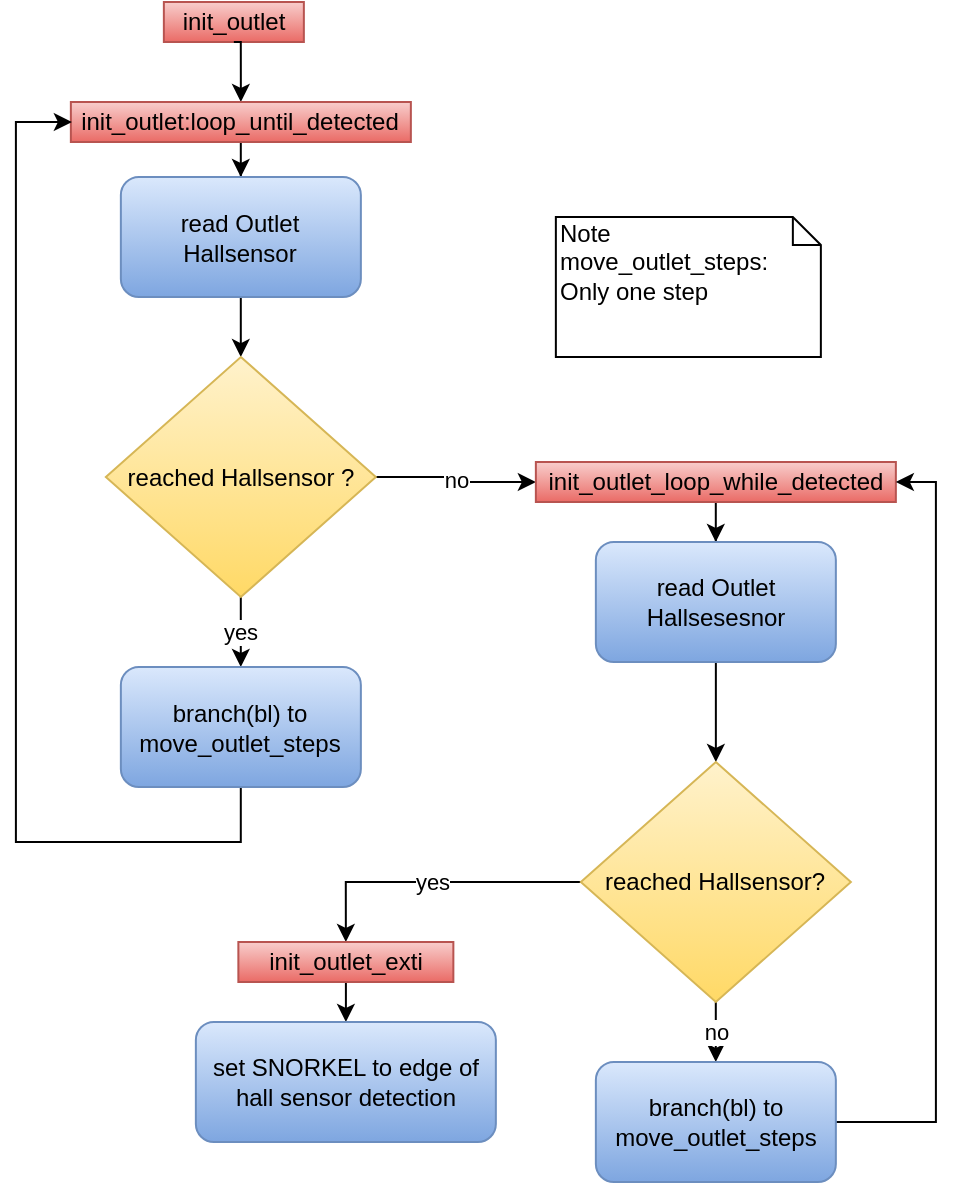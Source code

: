<mxfile version="12.7.8" type="device"><diagram id="k4cw5h_0fVER-fqyHs3r" name="Seite-1"><mxGraphModel dx="1051" dy="692" grid="1" gridSize="10" guides="1" tooltips="1" connect="1" arrows="1" fold="1" page="1" pageScale="1" pageWidth="827" pageHeight="1169" math="0" shadow="0"><root><mxCell id="0"/><mxCell id="1" parent="0"/><mxCell id="bH0xdWF9_3VZWs5E7WMI-22" value="init_outlet" style="text;html=1;strokeColor=#b85450;fillColor=#f8cecc;align=center;verticalAlign=middle;whiteSpace=wrap;rounded=0;gradientColor=#ea6b66;" parent="1" vertex="1"><mxGeometry x="103.93" y="20" width="70" height="20" as="geometry"/></mxCell><mxCell id="bH0xdWF9_3VZWs5E7WMI-47" style="edgeStyle=orthogonalEdgeStyle;rounded=0;orthogonalLoop=1;jettySize=auto;html=1;entryX=0.5;entryY=0;entryDx=0;entryDy=0;strokeColor=#000000;exitX=0.5;exitY=1;exitDx=0;exitDy=0;" parent="1" source="bH0xdWF9_3VZWs5E7WMI-22" target="bH0xdWF9_3VZWs5E7WMI-25" edge="1"><mxGeometry relative="1" as="geometry"><mxPoint x="142.43" y="20" as="sourcePoint"/></mxGeometry></mxCell><mxCell id="Q5EDchWXlVxzqWlxdXfL-11" value="" style="edgeStyle=orthogonalEdgeStyle;rounded=0;orthogonalLoop=1;jettySize=auto;html=1;" edge="1" parent="1" source="bH0xdWF9_3VZWs5E7WMI-25" target="bH0xdWF9_3VZWs5E7WMI-26"><mxGeometry relative="1" as="geometry"/></mxCell><mxCell id="bH0xdWF9_3VZWs5E7WMI-25" value="init_outlet:loop_until_detected" style="text;html=1;strokeColor=#b85450;fillColor=#f8cecc;align=center;verticalAlign=middle;whiteSpace=wrap;rounded=0;gradientColor=#ea6b66;" parent="1" vertex="1"><mxGeometry x="57.43" y="70" width="170" height="20" as="geometry"/></mxCell><mxCell id="bH0xdWF9_3VZWs5E7WMI-34" value="" style="edgeStyle=orthogonalEdgeStyle;rounded=0;orthogonalLoop=1;jettySize=auto;html=1;" parent="1" source="bH0xdWF9_3VZWs5E7WMI-26" target="bH0xdWF9_3VZWs5E7WMI-27" edge="1"><mxGeometry relative="1" as="geometry"/></mxCell><mxCell id="bH0xdWF9_3VZWs5E7WMI-26" value="read Outlet Hallsensor" style="rounded=1;whiteSpace=wrap;html=1;gradientColor=#7ea6e0;fillColor=#dae8fc;strokeColor=#6c8ebf;" parent="1" vertex="1"><mxGeometry x="82.43" y="107.5" width="120" height="60" as="geometry"/></mxCell><mxCell id="bH0xdWF9_3VZWs5E7WMI-29" value="no" style="edgeStyle=orthogonalEdgeStyle;rounded=0;orthogonalLoop=1;jettySize=auto;html=1;entryX=0;entryY=0.5;entryDx=0;entryDy=0;" parent="1" source="bH0xdWF9_3VZWs5E7WMI-27" target="bH0xdWF9_3VZWs5E7WMI-35" edge="1"><mxGeometry relative="1" as="geometry"><mxPoint x="247.43" y="260" as="targetPoint"/><Array as="points"/></mxGeometry></mxCell><mxCell id="bH0xdWF9_3VZWs5E7WMI-31" value="yes" style="edgeStyle=orthogonalEdgeStyle;rounded=0;orthogonalLoop=1;jettySize=auto;html=1;" parent="1" source="bH0xdWF9_3VZWs5E7WMI-27" target="bH0xdWF9_3VZWs5E7WMI-30" edge="1"><mxGeometry relative="1" as="geometry"/></mxCell><mxCell id="bH0xdWF9_3VZWs5E7WMI-27" value="reached Hallsensor ?" style="rhombus;whiteSpace=wrap;html=1;gradientColor=#ffd966;fillColor=#fff2cc;strokeColor=#d6b656;" parent="1" vertex="1"><mxGeometry x="74.93" y="197.5" width="135" height="120" as="geometry"/></mxCell><mxCell id="bH0xdWF9_3VZWs5E7WMI-33" value="" style="edgeStyle=orthogonalEdgeStyle;rounded=0;orthogonalLoop=1;jettySize=auto;html=1;" parent="1" source="bH0xdWF9_3VZWs5E7WMI-30" edge="1"><mxGeometry relative="1" as="geometry"><mxPoint x="57.93" y="80" as="targetPoint"/><Array as="points"><mxPoint x="141.93" y="440"/><mxPoint x="29.93" y="440"/><mxPoint x="29.93" y="80"/></Array></mxGeometry></mxCell><mxCell id="bH0xdWF9_3VZWs5E7WMI-30" value="branch(bl) to move_outlet_steps" style="rounded=1;whiteSpace=wrap;html=1;gradientColor=#7ea6e0;fillColor=#dae8fc;strokeColor=#6c8ebf;" parent="1" vertex="1"><mxGeometry x="82.43" y="352.5" width="120" height="60" as="geometry"/></mxCell><mxCell id="Q5EDchWXlVxzqWlxdXfL-10" value="" style="edgeStyle=orthogonalEdgeStyle;rounded=0;orthogonalLoop=1;jettySize=auto;html=1;" edge="1" parent="1" source="bH0xdWF9_3VZWs5E7WMI-35" target="bH0xdWF9_3VZWs5E7WMI-36"><mxGeometry relative="1" as="geometry"/></mxCell><mxCell id="bH0xdWF9_3VZWs5E7WMI-35" value="init_outlet_loop_while_detected" style="text;html=1;strokeColor=#b85450;fillColor=#f8cecc;align=center;verticalAlign=middle;whiteSpace=wrap;rounded=0;gradientColor=#ea6b66;" parent="1" vertex="1"><mxGeometry x="289.93" y="250" width="180" height="20" as="geometry"/></mxCell><mxCell id="bH0xdWF9_3VZWs5E7WMI-44" value="" style="edgeStyle=orthogonalEdgeStyle;rounded=0;orthogonalLoop=1;jettySize=auto;html=1;gradientColor=#7ea6e0;fillColor=#dae8fc;strokeColor=#000000;" parent="1" source="bH0xdWF9_3VZWs5E7WMI-36" target="bH0xdWF9_3VZWs5E7WMI-38" edge="1"><mxGeometry relative="1" as="geometry"/></mxCell><mxCell id="bH0xdWF9_3VZWs5E7WMI-36" value="read Outlet Hallsesesnor" style="rounded=1;whiteSpace=wrap;html=1;gradientColor=#7ea6e0;fillColor=#dae8fc;strokeColor=#6c8ebf;" parent="1" vertex="1"><mxGeometry x="319.93" y="290" width="120" height="60" as="geometry"/></mxCell><mxCell id="bH0xdWF9_3VZWs5E7WMI-45" value="no" style="edgeStyle=orthogonalEdgeStyle;rounded=0;orthogonalLoop=1;jettySize=auto;html=1;strokeColor=#000000;" parent="1" source="bH0xdWF9_3VZWs5E7WMI-38" target="bH0xdWF9_3VZWs5E7WMI-41" edge="1"><mxGeometry relative="1" as="geometry"/></mxCell><mxCell id="Q5EDchWXlVxzqWlxdXfL-4" value="yes" style="edgeStyle=orthogonalEdgeStyle;rounded=0;orthogonalLoop=1;jettySize=auto;html=1;entryX=0.5;entryY=0;entryDx=0;entryDy=0;" edge="1" parent="1" source="bH0xdWF9_3VZWs5E7WMI-38" target="bH0xdWF9_3VZWs5E7WMI-49"><mxGeometry relative="1" as="geometry"/></mxCell><mxCell id="bH0xdWF9_3VZWs5E7WMI-38" value="reached Hallsensor?" style="rhombus;whiteSpace=wrap;html=1;gradientColor=#ffd966;fillColor=#fff2cc;strokeColor=#d6b656;" parent="1" vertex="1"><mxGeometry x="312.43" y="400" width="135" height="120" as="geometry"/></mxCell><mxCell id="Q5EDchWXlVxzqWlxdXfL-5" style="edgeStyle=orthogonalEdgeStyle;rounded=0;orthogonalLoop=1;jettySize=auto;html=1;entryX=1;entryY=0.5;entryDx=0;entryDy=0;" edge="1" parent="1" source="bH0xdWF9_3VZWs5E7WMI-41" target="bH0xdWF9_3VZWs5E7WMI-35"><mxGeometry relative="1" as="geometry"><mxPoint x="499.93" y="265" as="targetPoint"/><Array as="points"><mxPoint x="489.93" y="580"/><mxPoint x="489.93" y="260"/></Array></mxGeometry></mxCell><mxCell id="bH0xdWF9_3VZWs5E7WMI-41" value="branch(bl) to move_outlet_steps" style="rounded=1;whiteSpace=wrap;html=1;gradientColor=#7ea6e0;fillColor=#dae8fc;strokeColor=#6c8ebf;" parent="1" vertex="1"><mxGeometry x="319.93" y="550" width="120" height="60" as="geometry"/></mxCell><mxCell id="Q5EDchWXlVxzqWlxdXfL-9" value="" style="edgeStyle=orthogonalEdgeStyle;rounded=0;orthogonalLoop=1;jettySize=auto;html=1;" edge="1" parent="1" source="bH0xdWF9_3VZWs5E7WMI-49" target="bH0xdWF9_3VZWs5E7WMI-50"><mxGeometry relative="1" as="geometry"/></mxCell><mxCell id="bH0xdWF9_3VZWs5E7WMI-49" value="init_outlet_exti" style="text;html=1;strokeColor=#b85450;fillColor=#f8cecc;align=center;verticalAlign=middle;whiteSpace=wrap;rounded=0;gradientColor=#ea6b66;" parent="1" vertex="1"><mxGeometry x="141.18" y="490" width="107.5" height="20" as="geometry"/></mxCell><mxCell id="bH0xdWF9_3VZWs5E7WMI-50" value="set SNORKEL to&amp;nbsp;edge of hall sensor detection" style="rounded=1;whiteSpace=wrap;html=1;gradientColor=#7ea6e0;fillColor=#dae8fc;strokeColor=#6c8ebf;" parent="1" vertex="1"><mxGeometry x="119.93" y="530" width="150" height="60" as="geometry"/></mxCell><mxCell id="Q5EDchWXlVxzqWlxdXfL-12" value="Note&lt;br&gt;move_outlet_steps:&lt;br&gt;Only one step" style="shape=note;whiteSpace=wrap;html=1;size=14;verticalAlign=top;align=left;spacingTop=-6;" vertex="1" parent="1"><mxGeometry x="299.93" y="127.5" width="132.5" height="70" as="geometry"/></mxCell></root></mxGraphModel></diagram></mxfile>